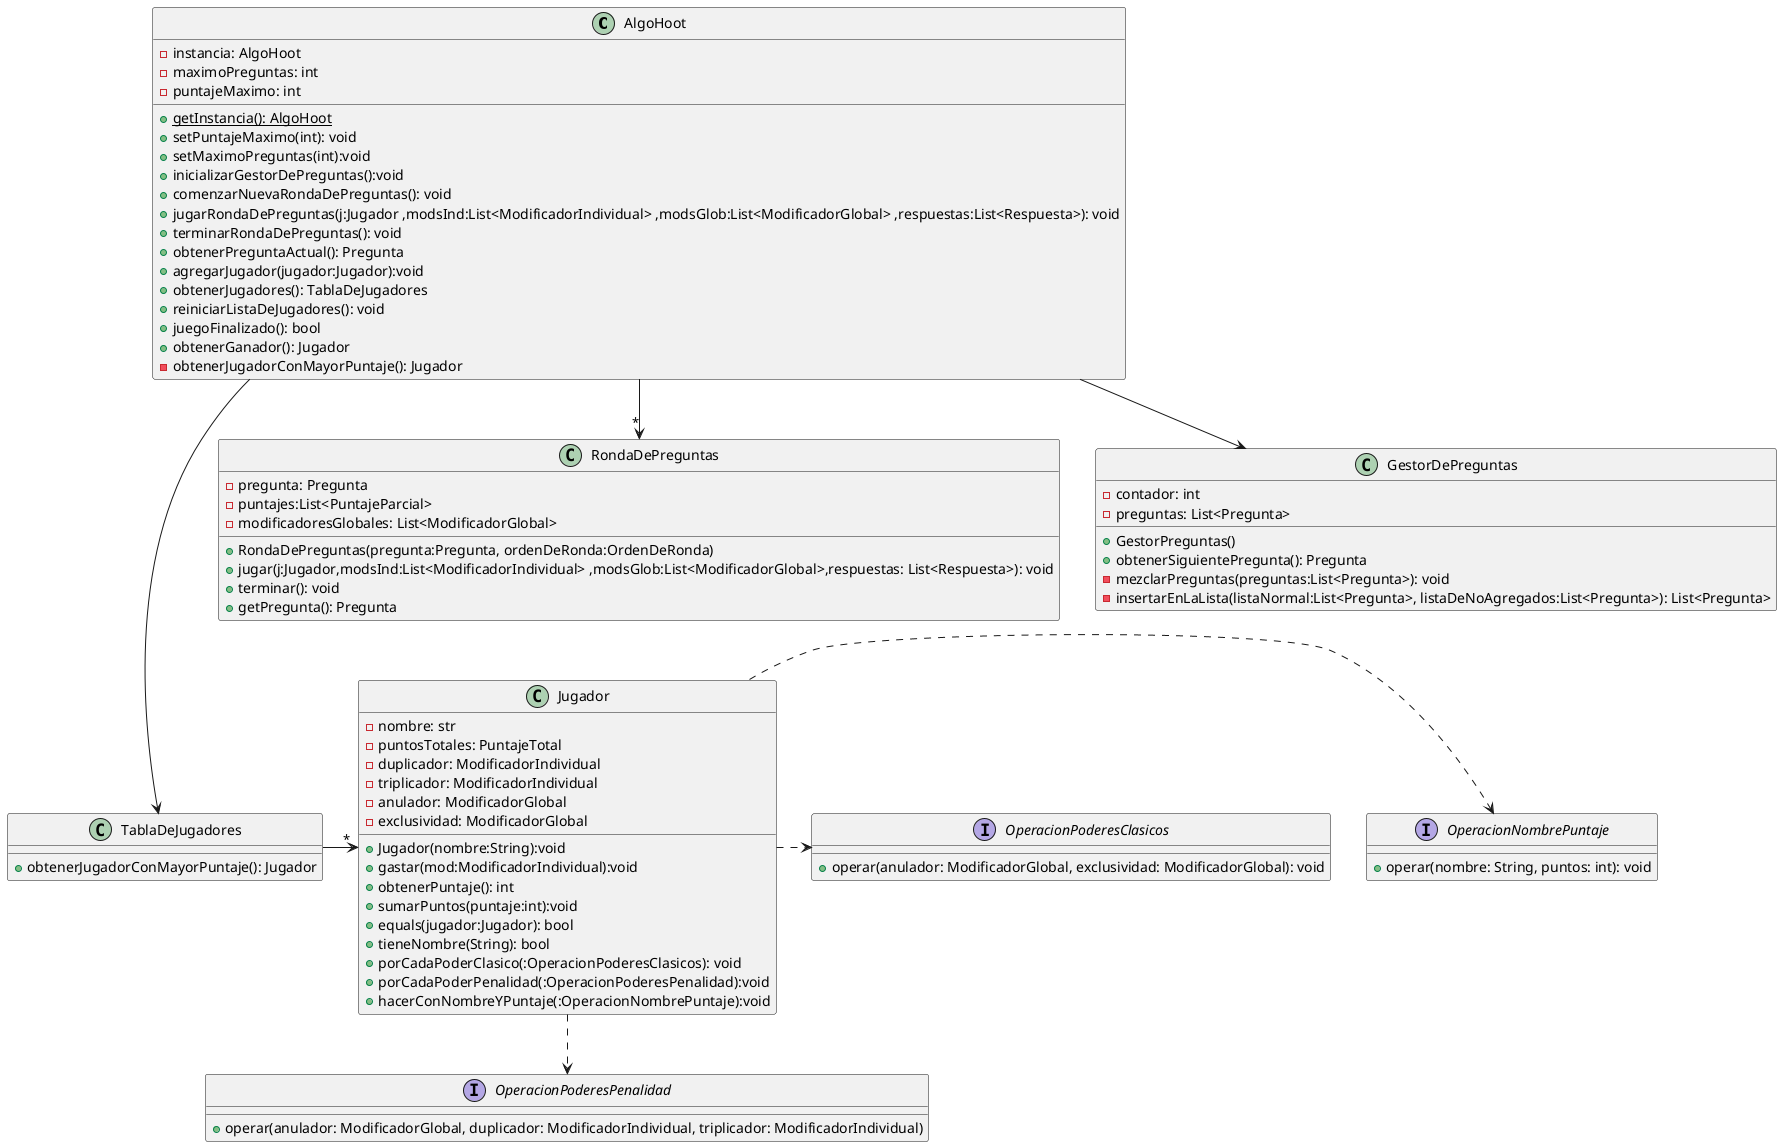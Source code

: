 @startuml
'https://plantuml.com/class-diagram

class AlgoHoot {
    - instancia: AlgoHoot
    - maximoPreguntas: int
    - puntajeMaximo: int
    + {static}getInstancia(): AlgoHoot
    + setPuntajeMaximo(int): void
    + setMaximoPreguntas(int):void
    + inicializarGestorDePreguntas():void
    + comenzarNuevaRondaDePreguntas(): void
    + jugarRondaDePreguntas(j:Jugador ,modsInd:List<ModificadorIndividual> ,modsGlob:List<ModificadorGlobal> ,respuestas:List<Respuesta>): void
    + terminarRondaDePreguntas(): void
    + obtenerPreguntaActual(): Pregunta
    + agregarJugador(jugador:Jugador):void
    + obtenerJugadores(): TablaDeJugadores
    + reiniciarListaDeJugadores(): void
    + juegoFinalizado(): bool
    + obtenerGanador(): Jugador
    - obtenerJugadorConMayorPuntaje(): Jugador
}

class RondaDePreguntas {
    - pregunta: Pregunta
    - puntajes:List<PuntajeParcial>
    - modificadoresGlobales: List<ModificadorGlobal>
    + RondaDePreguntas(pregunta:Pregunta, ordenDeRonda:OrdenDeRonda)
    + jugar(j:Jugador,modsInd:List<ModificadorIndividual> ,modsGlob:List<ModificadorGlobal>,respuestas: List<Respuesta>): void
    + terminar(): void
    + getPregunta(): Pregunta
}

class GestorDePreguntas {
    - contador: int
    - preguntas: List<Pregunta>
    + GestorPreguntas()
    + obtenerSiguientePregunta(): Pregunta
    - mezclarPreguntas(preguntas:List<Pregunta>): void
    - insertarEnLaLista(listaNormal:List<Pregunta>, listaDeNoAgregados:List<Pregunta>): List<Pregunta>
}

class Jugador {
    - nombre: str
    - puntosTotales: PuntajeTotal
    - duplicador: ModificadorIndividual
    - triplicador: ModificadorIndividual
    - anulador: ModificadorGlobal
    - exclusividad: ModificadorGlobal
    + Jugador(nombre:String):void
    + gastar(mod:ModificadorIndividual):void
    + obtenerPuntaje(): int
    + sumarPuntos(puntaje:int):void
    + equals(jugador:Jugador): bool
    + tieneNombre(String): bool
    + porCadaPoderClasico(:OperacionPoderesClasicos): void
    + porCadaPoderPenalidad(:OperacionPoderesPenalidad):void
    + hacerConNombreYPuntaje(:OperacionNombrePuntaje):void
}



class TablaDeJugadores {
    + obtenerJugadorConMayorPuntaje(): Jugador
}

interface OperacionPoderesClasicos {
    + operar(anulador: ModificadorGlobal, exclusividad: ModificadorGlobal): void
}
interface OperacionNombrePuntaje {
    + operar(nombre: String, puntos: int): void
}
interface OperacionPoderesPenalidad {
    + operar(anulador: ModificadorGlobal, duplicador: ModificadorIndividual, triplicador: ModificadorIndividual)
}


AlgoHoot --> "*" RondaDePreguntas
AlgoHoot --> GestorDePreguntas
AlgoHoot ---> TablaDeJugadores

TablaDeJugadores -right-> "*" Jugador

Jugador .> OperacionNombrePuntaje
Jugador .> OperacionPoderesClasicos
Jugador ..> OperacionPoderesPenalidad

@enduml